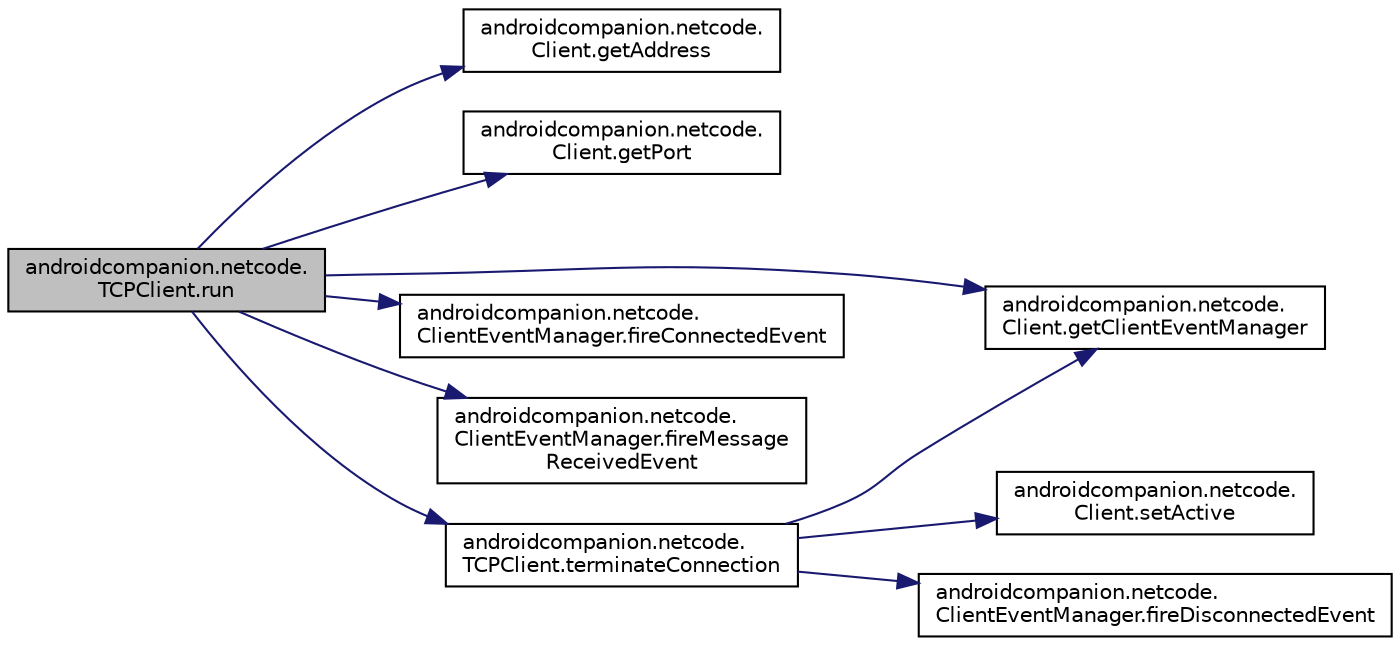 digraph "androidcompanion.netcode.TCPClient.run"
{
  edge [fontname="Helvetica",fontsize="10",labelfontname="Helvetica",labelfontsize="10"];
  node [fontname="Helvetica",fontsize="10",shape=record];
  rankdir="LR";
  Node2 [label="androidcompanion.netcode.\lTCPClient.run",height=0.2,width=0.4,color="black", fillcolor="grey75", style="filled", fontcolor="black"];
  Node2 -> Node3 [color="midnightblue",fontsize="10",style="solid",fontname="Helvetica"];
  Node3 [label="androidcompanion.netcode.\lClient.getAddress",height=0.2,width=0.4,color="black", fillcolor="white", style="filled",URL="$classandroidcompanion_1_1netcode_1_1_client.html#a2bbe7f9215a4865d11808027c3c109c1"];
  Node2 -> Node4 [color="midnightblue",fontsize="10",style="solid",fontname="Helvetica"];
  Node4 [label="androidcompanion.netcode.\lClient.getPort",height=0.2,width=0.4,color="black", fillcolor="white", style="filled",URL="$classandroidcompanion_1_1netcode_1_1_client.html#a4f2724f0b51d762a7fa5bf5a0b1919d8"];
  Node2 -> Node5 [color="midnightblue",fontsize="10",style="solid",fontname="Helvetica"];
  Node5 [label="androidcompanion.netcode.\lClient.getClientEventManager",height=0.2,width=0.4,color="black", fillcolor="white", style="filled",URL="$classandroidcompanion_1_1netcode_1_1_client.html#ab088225e0750f45c8cb32417e1ae5f7f"];
  Node2 -> Node6 [color="midnightblue",fontsize="10",style="solid",fontname="Helvetica"];
  Node6 [label="androidcompanion.netcode.\lClientEventManager.fireConnectedEvent",height=0.2,width=0.4,color="black", fillcolor="white", style="filled",URL="$classandroidcompanion_1_1netcode_1_1_client_event_manager.html#ac1c6624c98b0366357e251a639bc7116"];
  Node2 -> Node7 [color="midnightblue",fontsize="10",style="solid",fontname="Helvetica"];
  Node7 [label="androidcompanion.netcode.\lClientEventManager.fireMessage\lReceivedEvent",height=0.2,width=0.4,color="black", fillcolor="white", style="filled",URL="$classandroidcompanion_1_1netcode_1_1_client_event_manager.html#a3949df689c5776d570917b528f43e7a3"];
  Node2 -> Node8 [color="midnightblue",fontsize="10",style="solid",fontname="Helvetica"];
  Node8 [label="androidcompanion.netcode.\lTCPClient.terminateConnection",height=0.2,width=0.4,color="black", fillcolor="white", style="filled",URL="$classandroidcompanion_1_1netcode_1_1_t_c_p_client.html#a0065a2013a0aa38783cda9474bf08236"];
  Node8 -> Node9 [color="midnightblue",fontsize="10",style="solid",fontname="Helvetica"];
  Node9 [label="androidcompanion.netcode.\lClient.setActive",height=0.2,width=0.4,color="black", fillcolor="white", style="filled",URL="$classandroidcompanion_1_1netcode_1_1_client.html#a997adfc8f0280835d9b79559f257c390"];
  Node8 -> Node5 [color="midnightblue",fontsize="10",style="solid",fontname="Helvetica"];
  Node8 -> Node10 [color="midnightblue",fontsize="10",style="solid",fontname="Helvetica"];
  Node10 [label="androidcompanion.netcode.\lClientEventManager.fireDisconnectedEvent",height=0.2,width=0.4,color="black", fillcolor="white", style="filled",URL="$classandroidcompanion_1_1netcode_1_1_client_event_manager.html#a157c4b3b42510cb103494d9e39e4fef9"];
}
